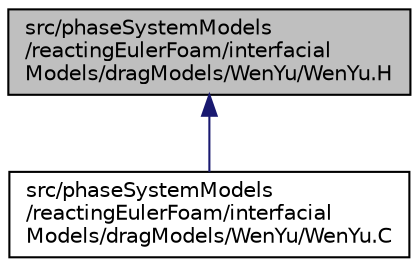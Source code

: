 digraph "src/phaseSystemModels/reactingEulerFoam/interfacialModels/dragModels/WenYu/WenYu.H"
{
  bgcolor="transparent";
  edge [fontname="Helvetica",fontsize="10",labelfontname="Helvetica",labelfontsize="10"];
  node [fontname="Helvetica",fontsize="10",shape=record];
  Node1 [label="src/phaseSystemModels\l/reactingEulerFoam/interfacial\lModels/dragModels/WenYu/WenYu.H",height=0.2,width=0.4,color="black", fillcolor="grey75", style="filled" fontcolor="black"];
  Node1 -> Node2 [dir="back",color="midnightblue",fontsize="10",style="solid",fontname="Helvetica"];
  Node2 [label="src/phaseSystemModels\l/reactingEulerFoam/interfacial\lModels/dragModels/WenYu/WenYu.C",height=0.2,width=0.4,color="black",URL="$src_2phaseSystemModels_2reactingEulerFoam_2interfacialModels_2dragModels_2WenYu_2WenYu_8C.html"];
}
